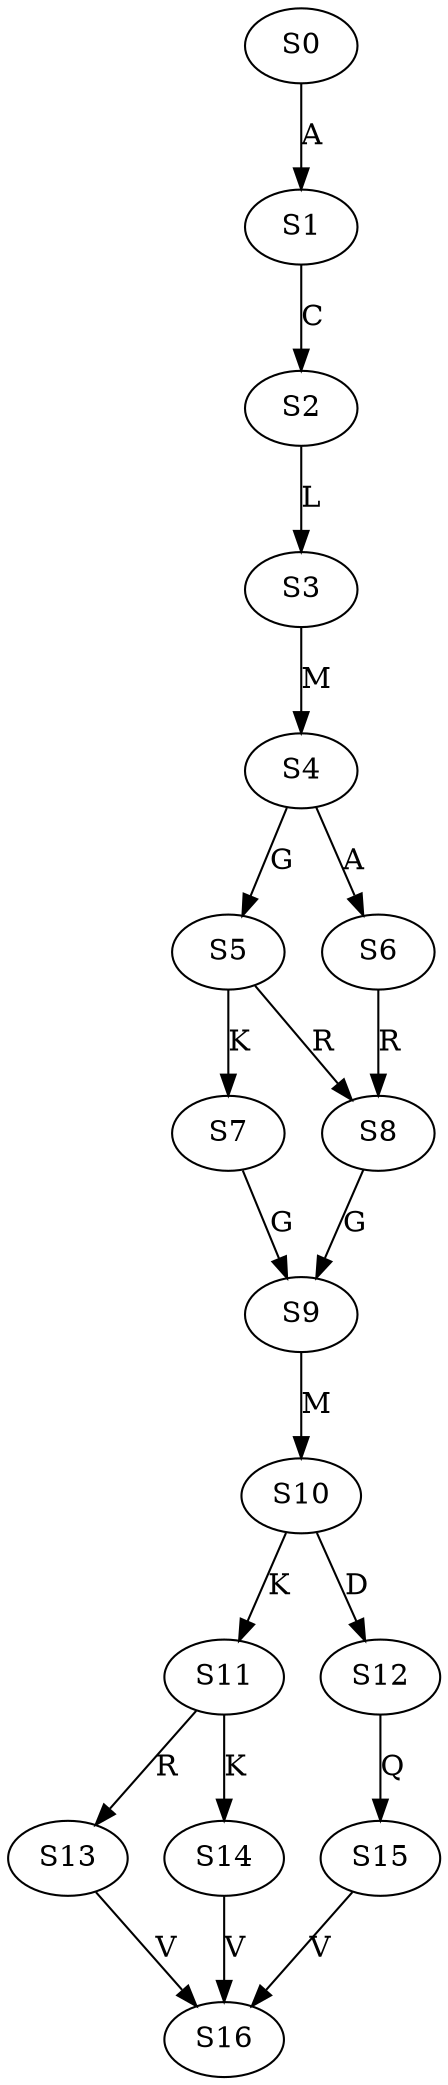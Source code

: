 strict digraph  {
	S0 -> S1 [ label = A ];
	S1 -> S2 [ label = C ];
	S2 -> S3 [ label = L ];
	S3 -> S4 [ label = M ];
	S4 -> S5 [ label = G ];
	S4 -> S6 [ label = A ];
	S5 -> S7 [ label = K ];
	S5 -> S8 [ label = R ];
	S6 -> S8 [ label = R ];
	S7 -> S9 [ label = G ];
	S8 -> S9 [ label = G ];
	S9 -> S10 [ label = M ];
	S10 -> S11 [ label = K ];
	S10 -> S12 [ label = D ];
	S11 -> S13 [ label = R ];
	S11 -> S14 [ label = K ];
	S12 -> S15 [ label = Q ];
	S13 -> S16 [ label = V ];
	S14 -> S16 [ label = V ];
	S15 -> S16 [ label = V ];
}
